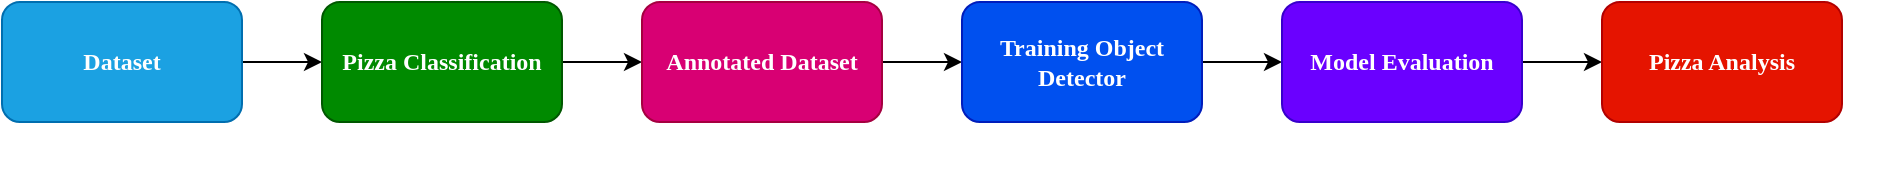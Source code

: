 <mxfile version="22.1.3" type="device">
  <diagram name="Page-1" id="tN84kx2z7IiGgxvLzlwo">
    <mxGraphModel dx="1050" dy="542" grid="1" gridSize="10" guides="1" tooltips="1" connect="1" arrows="1" fold="1" page="1" pageScale="1" pageWidth="1169" pageHeight="1654" math="0" shadow="0">
      <root>
        <mxCell id="0" />
        <mxCell id="1" parent="0" />
        <mxCell id="Eck1QltXF6lyeZD71w6y-6" style="edgeStyle=orthogonalEdgeStyle;rounded=0;orthogonalLoop=1;jettySize=auto;html=1;exitX=1;exitY=0.5;exitDx=0;exitDy=0;" parent="1" source="Eck1QltXF6lyeZD71w6y-1" target="Eck1QltXF6lyeZD71w6y-3" edge="1">
          <mxGeometry relative="1" as="geometry" />
        </mxCell>
        <mxCell id="Eck1QltXF6lyeZD71w6y-7" style="edgeStyle=orthogonalEdgeStyle;rounded=0;orthogonalLoop=1;jettySize=auto;html=1;exitX=1;exitY=0.5;exitDx=0;exitDy=0;entryX=0;entryY=0.5;entryDx=0;entryDy=0;" parent="1" source="Eck1QltXF6lyeZD71w6y-3" target="Eck1QltXF6lyeZD71w6y-4" edge="1">
          <mxGeometry relative="1" as="geometry">
            <mxPoint x="500" y="180" as="targetPoint" />
          </mxGeometry>
        </mxCell>
        <mxCell id="Eck1QltXF6lyeZD71w6y-9" style="edgeStyle=orthogonalEdgeStyle;rounded=0;orthogonalLoop=1;jettySize=auto;html=1;exitX=1;exitY=0.5;exitDx=0;exitDy=0;entryX=0;entryY=0.5;entryDx=0;entryDy=0;" parent="1" source="Eck1QltXF6lyeZD71w6y-4" target="Eck1QltXF6lyeZD71w6y-5" edge="1">
          <mxGeometry relative="1" as="geometry" />
        </mxCell>
        <mxCell id="Eck1QltXF6lyeZD71w6y-12" style="edgeStyle=orthogonalEdgeStyle;rounded=0;orthogonalLoop=1;jettySize=auto;html=1;exitX=1;exitY=0.5;exitDx=0;exitDy=0;entryX=0;entryY=0.5;entryDx=0;entryDy=0;" parent="1" source="Eck1QltXF6lyeZD71w6y-5" target="Eck1QltXF6lyeZD71w6y-10" edge="1">
          <mxGeometry relative="1" as="geometry" />
        </mxCell>
        <mxCell id="Eck1QltXF6lyeZD71w6y-13" style="edgeStyle=orthogonalEdgeStyle;rounded=0;orthogonalLoop=1;jettySize=auto;html=1;exitX=1;exitY=0.5;exitDx=0;exitDy=0;" parent="1" source="Eck1QltXF6lyeZD71w6y-10" target="Eck1QltXF6lyeZD71w6y-11" edge="1">
          <mxGeometry relative="1" as="geometry" />
        </mxCell>
        <mxCell id="Eck1QltXF6lyeZD71w6y-21" value="" style="group" parent="1" vertex="1" connectable="0">
          <mxGeometry x="340" y="150" width="142" height="92" as="geometry" />
        </mxCell>
        <mxCell id="Eck1QltXF6lyeZD71w6y-1" value="&lt;h4&gt;&lt;font face=&quot;Verdana&quot;&gt;Dataset&lt;/font&gt;&lt;/h4&gt;" style="rounded=1;whiteSpace=wrap;html=1;fillColor=#1ba1e2;fontColor=#ffffff;strokeColor=#006EAF;" parent="Eck1QltXF6lyeZD71w6y-21" vertex="1">
          <mxGeometry width="120" height="60" as="geometry" />
        </mxCell>
        <mxCell id="Eck1QltXF6lyeZD71w6y-14" value="" style="shape=image;verticalLabelPosition=bottom;labelBackgroundColor=default;verticalAlign=top;aspect=fixed;imageAspect=0;image=https://cdn-icons-png.flaticon.com/512/6802/6802146.png;" parent="Eck1QltXF6lyeZD71w6y-21" vertex="1">
          <mxGeometry x="100" y="40" width="40" height="40" as="geometry" />
        </mxCell>
        <mxCell id="Eck1QltXF6lyeZD71w6y-22" value="" style="group" parent="1" vertex="1" connectable="0">
          <mxGeometry x="500" y="150" width="140" height="80" as="geometry" />
        </mxCell>
        <mxCell id="Eck1QltXF6lyeZD71w6y-3" value="&lt;font face=&quot;Verdana&quot;&gt;&lt;b&gt;Pizza Classification&lt;/b&gt;&lt;/font&gt;" style="rounded=1;whiteSpace=wrap;html=1;fillColor=#008a00;fontColor=#ffffff;strokeColor=#005700;" parent="Eck1QltXF6lyeZD71w6y-22" vertex="1">
          <mxGeometry width="120" height="60" as="geometry" />
        </mxCell>
        <mxCell id="Eck1QltXF6lyeZD71w6y-15" value="" style="shape=image;verticalLabelPosition=bottom;labelBackgroundColor=default;verticalAlign=top;aspect=fixed;imageAspect=0;image=https://cdn-icons-png.flaticon.com/512/3595/3595455.png;" parent="Eck1QltXF6lyeZD71w6y-22" vertex="1">
          <mxGeometry x="100" y="40" width="40" height="40" as="geometry" />
        </mxCell>
        <mxCell id="Eck1QltXF6lyeZD71w6y-23" value="" style="group" parent="1" vertex="1" connectable="0">
          <mxGeometry x="1140" y="150" width="140" height="80" as="geometry" />
        </mxCell>
        <mxCell id="Eck1QltXF6lyeZD71w6y-11" value="&lt;h4&gt;&lt;font face=&quot;Verdana&quot;&gt;Pizza Analysis&lt;/font&gt;&lt;/h4&gt;" style="rounded=1;whiteSpace=wrap;html=1;fillColor=#e51400;fontColor=#ffffff;strokeColor=#B20000;" parent="Eck1QltXF6lyeZD71w6y-23" vertex="1">
          <mxGeometry width="120" height="60" as="geometry" />
        </mxCell>
        <mxCell id="Eck1QltXF6lyeZD71w6y-20" value="" style="shape=image;verticalLabelPosition=bottom;labelBackgroundColor=default;verticalAlign=top;aspect=fixed;imageAspect=0;image=https://cdn-icons-png.flaticon.com/512/2316/2316934.png;" parent="Eck1QltXF6lyeZD71w6y-23" vertex="1">
          <mxGeometry x="100" y="40" width="40" height="40" as="geometry" />
        </mxCell>
        <mxCell id="Eck1QltXF6lyeZD71w6y-25" value="" style="group" parent="1" vertex="1" connectable="0">
          <mxGeometry x="980" y="150" width="140" height="80" as="geometry" />
        </mxCell>
        <mxCell id="Eck1QltXF6lyeZD71w6y-10" value="&lt;h4&gt;&lt;font face=&quot;Verdana&quot;&gt;Model Evaluation&lt;/font&gt;&lt;/h4&gt;" style="rounded=1;whiteSpace=wrap;html=1;fillColor=#6a00ff;fontColor=#ffffff;strokeColor=#3700CC;" parent="Eck1QltXF6lyeZD71w6y-25" vertex="1">
          <mxGeometry width="120" height="60" as="geometry" />
        </mxCell>
        <mxCell id="Eck1QltXF6lyeZD71w6y-24" value="" style="shape=image;verticalLabelPosition=bottom;labelBackgroundColor=default;verticalAlign=top;aspect=fixed;imageAspect=0;image=https://cdn-icons-png.flaticon.com/512/1162/1162914.png;" parent="Eck1QltXF6lyeZD71w6y-25" vertex="1">
          <mxGeometry x="100" y="40" width="40" height="40" as="geometry" />
        </mxCell>
        <mxCell id="Eck1QltXF6lyeZD71w6y-26" value="" style="group" parent="1" vertex="1" connectable="0">
          <mxGeometry x="820" y="150" width="132" height="80" as="geometry" />
        </mxCell>
        <mxCell id="Eck1QltXF6lyeZD71w6y-5" value="&lt;h4&gt;&lt;font face=&quot;Verdana&quot;&gt;Training Object Detector&lt;/font&gt;&lt;/h4&gt;" style="rounded=1;whiteSpace=wrap;html=1;fillColor=#0050ef;fontColor=#ffffff;strokeColor=#001DBC;" parent="Eck1QltXF6lyeZD71w6y-26" vertex="1">
          <mxGeometry width="120" height="60" as="geometry" />
        </mxCell>
        <mxCell id="Eck1QltXF6lyeZD71w6y-18" value="" style="shape=image;verticalLabelPosition=bottom;labelBackgroundColor=default;verticalAlign=top;aspect=fixed;imageAspect=0;image=https://cdn-icons-png.flaticon.com/512/12122/12122385.png;" parent="Eck1QltXF6lyeZD71w6y-26" vertex="1">
          <mxGeometry x="90" y="38" width="42" height="42" as="geometry" />
        </mxCell>
        <mxCell id="Eck1QltXF6lyeZD71w6y-27" value="" style="group" parent="1" vertex="1" connectable="0">
          <mxGeometry x="660" y="150" width="130" height="80" as="geometry" />
        </mxCell>
        <mxCell id="Eck1QltXF6lyeZD71w6y-4" value="&lt;h4&gt;&lt;font face=&quot;Verdana&quot;&gt;Annotated Dataset&lt;/font&gt;&lt;/h4&gt;" style="rounded=1;whiteSpace=wrap;html=1;fillColor=#d80073;fontColor=#ffffff;strokeColor=#A50040;" parent="Eck1QltXF6lyeZD71w6y-27" vertex="1">
          <mxGeometry width="120" height="60" as="geometry" />
        </mxCell>
        <mxCell id="Eck1QltXF6lyeZD71w6y-16" value="" style="shape=image;verticalLabelPosition=bottom;labelBackgroundColor=default;verticalAlign=top;aspect=fixed;imageAspect=0;image=https://cdn-icons-png.flaticon.com/512/10328/10328933.png;" parent="Eck1QltXF6lyeZD71w6y-27" vertex="1">
          <mxGeometry x="90" y="40" width="40" height="40" as="geometry" />
        </mxCell>
      </root>
    </mxGraphModel>
  </diagram>
</mxfile>
